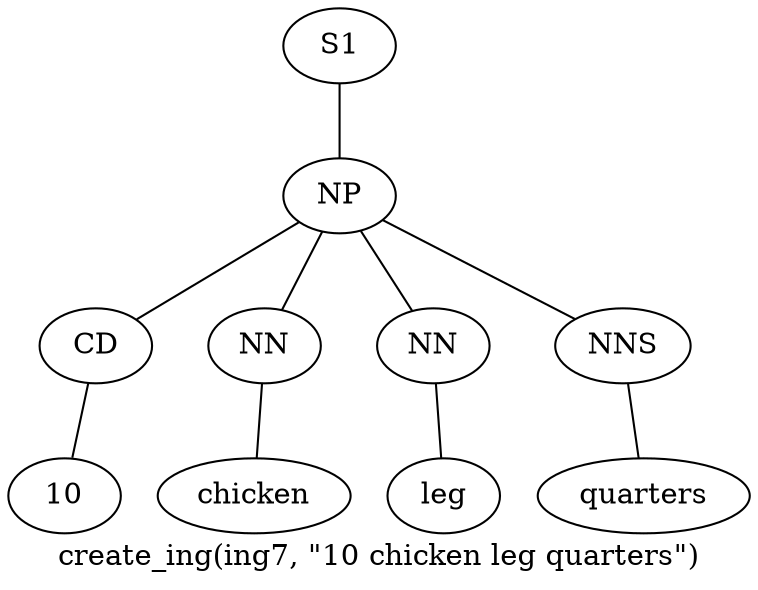 graph SyntaxGraph {
	label = "create_ing(ing7, \"10 chicken leg quarters\")";
	Node0 [label="S1"];
	Node1 [label="NP"];
	Node2 [label="CD"];
	Node3 [label="10"];
	Node4 [label="NN"];
	Node5 [label="chicken"];
	Node6 [label="NN"];
	Node7 [label="leg"];
	Node8 [label="NNS"];
	Node9 [label="quarters"];

	Node0 -- Node1;
	Node1 -- Node2;
	Node1 -- Node4;
	Node1 -- Node6;
	Node1 -- Node8;
	Node2 -- Node3;
	Node4 -- Node5;
	Node6 -- Node7;
	Node8 -- Node9;
}